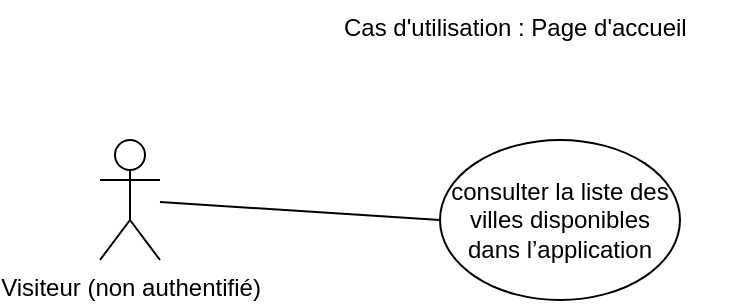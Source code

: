 <mxfile version="26.0.6">
  <diagram name="Page-1" id="hoq7XEA7D23hxx_5MP0c">
    <mxGraphModel dx="1247" dy="753" grid="1" gridSize="10" guides="1" tooltips="1" connect="1" arrows="1" fold="1" page="1" pageScale="1" pageWidth="827" pageHeight="1169" math="0" shadow="0">
      <root>
        <mxCell id="0" />
        <mxCell id="1" parent="0" />
        <mxCell id="K2wp8tgLuG3xUwP2pqmq-17" value="Cas d&#39;utilisation : Page d&#39;accueil" style="text;whiteSpace=wrap;html=1;" vertex="1" parent="1">
          <mxGeometry x="210" y="20" width="200" height="40" as="geometry" />
        </mxCell>
        <mxCell id="K2wp8tgLuG3xUwP2pqmq-18" value="&lt;span style=&quot;text-align: left; text-wrap-mode: wrap;&quot;&gt;Visiteur (non authentifié)&lt;/span&gt;" style="shape=umlActor;verticalLabelPosition=bottom;verticalAlign=top;html=1;outlineConnect=0;" vertex="1" parent="1">
          <mxGeometry x="90" y="90" width="30" height="60" as="geometry" />
        </mxCell>
        <mxCell id="K2wp8tgLuG3xUwP2pqmq-19" value="consulter la liste des villes disponibles dans l’application" style="ellipse;whiteSpace=wrap;html=1;" vertex="1" parent="1">
          <mxGeometry x="260" y="90" width="120" height="80" as="geometry" />
        </mxCell>
        <mxCell id="K2wp8tgLuG3xUwP2pqmq-20" value="" style="endArrow=none;html=1;rounded=0;entryX=0;entryY=0.5;entryDx=0;entryDy=0;" edge="1" parent="1" source="K2wp8tgLuG3xUwP2pqmq-18" target="K2wp8tgLuG3xUwP2pqmq-19">
          <mxGeometry width="50" height="50" relative="1" as="geometry">
            <mxPoint x="180" y="170" as="sourcePoint" />
            <mxPoint x="230" y="120" as="targetPoint" />
          </mxGeometry>
        </mxCell>
      </root>
    </mxGraphModel>
  </diagram>
</mxfile>
